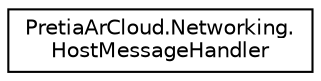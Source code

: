 digraph "Graphical Class Hierarchy"
{
 // LATEX_PDF_SIZE
  edge [fontname="Helvetica",fontsize="10",labelfontname="Helvetica",labelfontsize="10"];
  node [fontname="Helvetica",fontsize="10",shape=record];
  rankdir="LR";
  Node0 [label="PretiaArCloud.Networking.\lHostMessageHandler",height=0.2,width=0.4,color="black", fillcolor="white", style="filled",URL="$classPretiaArCloud_1_1Networking_1_1HostMessageHandler.html",tooltip=" "];
}
